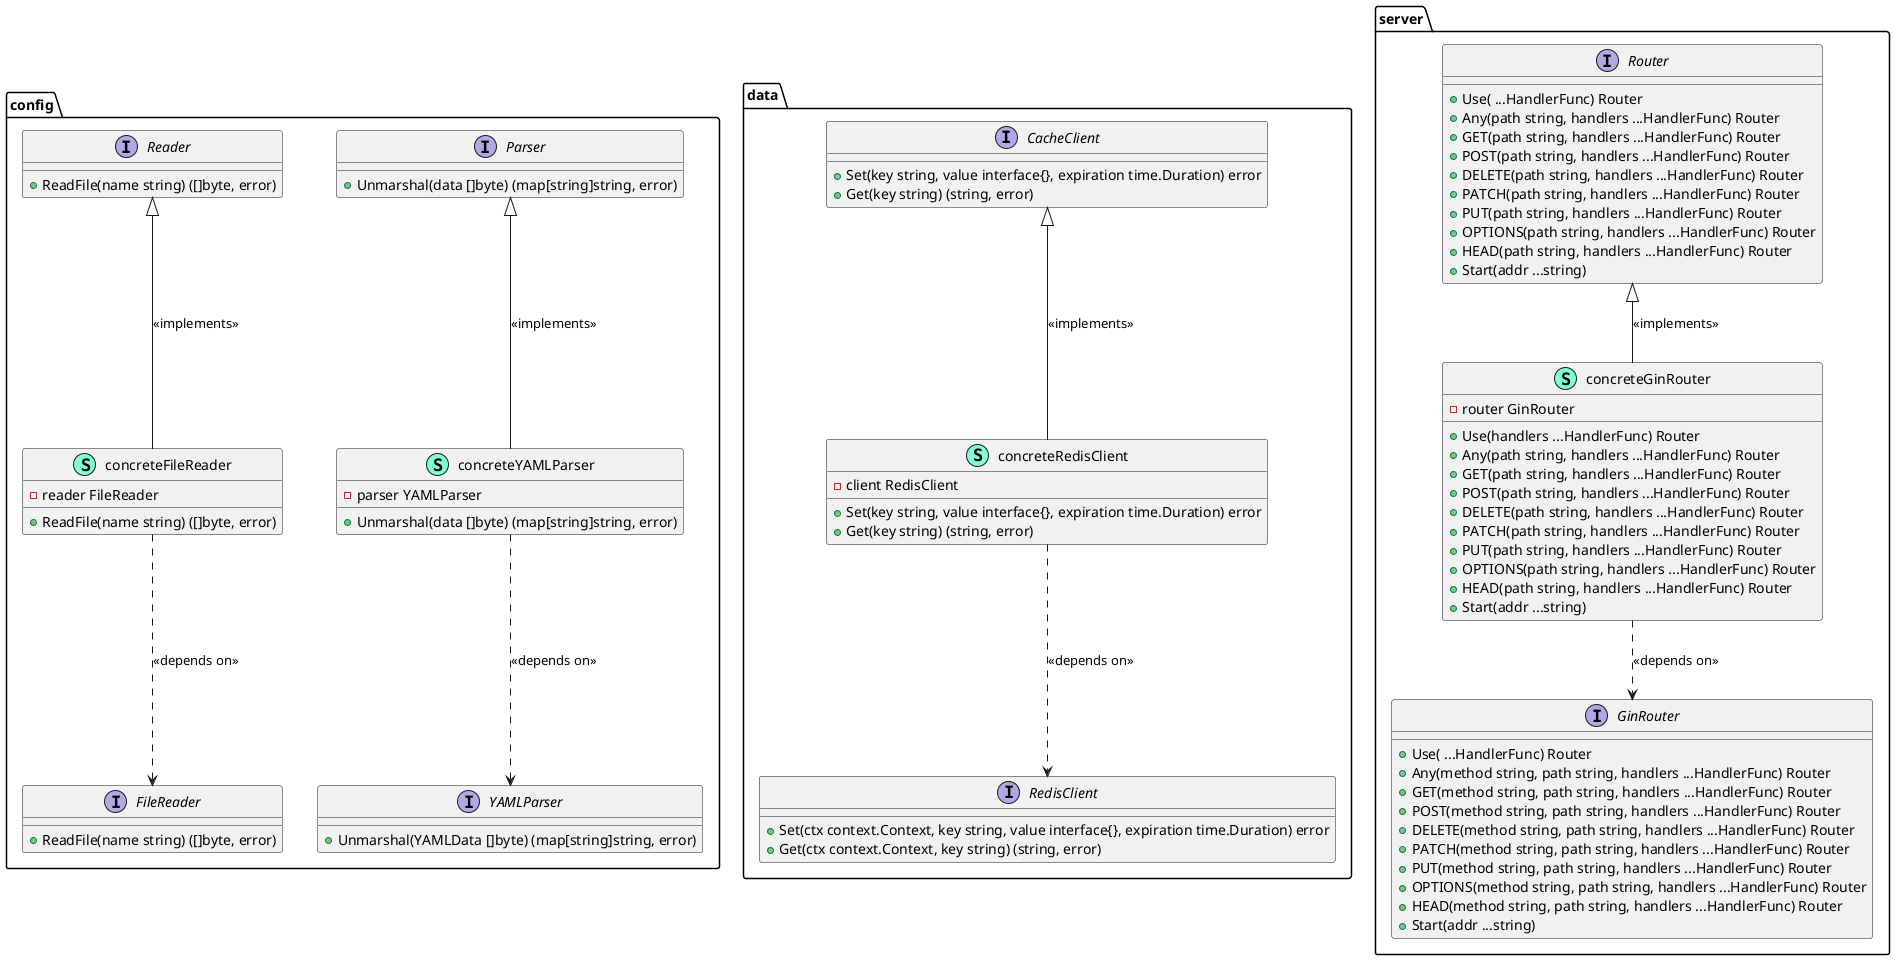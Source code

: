 @startuml
namespace config {
    interface FileReader  {
        + ReadFile(name string) ([]byte, error)
    }
    interface Parser  {
        + Unmarshal(data []byte) (map[string]string, error)
    }
    interface Reader  {
        + ReadFile(name string) ([]byte, error)
    }
    interface YAMLParser  {
        + Unmarshal(YAMLData []byte) (map[string]string, error)
    }
    class concreteFileReader << (S,Aquamarine) >> {
        - reader FileReader
        + ReadFile(name string) ([]byte, error)
    }
    class concreteYAMLParser << (S,Aquamarine) >> {
        - parser YAMLParser
        + Unmarshal(data []byte) (map[string]string, error)
    }
}

"config.Reader" <|-- "config.concreteFileReader" : << implements >>
"config.Parser" <|-- "config.concreteYAMLParser" : << implements >>
"config.concreteFileReader" ..> "config.FileReader" : << depends on >>
"config.concreteYAMLParser" ..> "config.YAMLParser" : << depends on >>

namespace data {
    interface CacheClient  {
        + Set(key string, value interface{}, expiration time.Duration) error
        + Get(key string) (string, error)
    }
    interface RedisClient  {
        + Set(ctx context.Context, key string, value interface{}, expiration time.Duration) error
        + Get(ctx context.Context, key string) (string, error)
    }
    class concreteRedisClient << (S,Aquamarine) >> {
        - client RedisClient
        + Set(key string, value interface{}, expiration time.Duration) error
        + Get(key string) (string, error)
    }
}

"data.CacheClient" <|-- "data.concreteRedisClient" : << implements >>
"data.concreteRedisClient" ..> "data.RedisClient" : << depends on >>

namespace server {
    interface GinRouter  {
        + Use( ...HandlerFunc) Router
        + Any(method string, path string, handlers ...HandlerFunc) Router
        + GET(method string, path string, handlers ...HandlerFunc) Router
        + POST(method string, path string, handlers ...HandlerFunc) Router
        + DELETE(method string, path string, handlers ...HandlerFunc) Router
        + PATCH(method string, path string, handlers ...HandlerFunc) Router
        + PUT(method string, path string, handlers ...HandlerFunc) Router
        + OPTIONS(method string, path string, handlers ...HandlerFunc) Router
        + HEAD(method string, path string, handlers ...HandlerFunc) Router
        + Start(addr ...string) 

    }
    interface Router  {
        + Use( ...HandlerFunc) Router
        + Any(path string, handlers ...HandlerFunc) Router
        + GET(path string, handlers ...HandlerFunc) Router
        + POST(path string, handlers ...HandlerFunc) Router
        + DELETE(path string, handlers ...HandlerFunc) Router
        + PATCH(path string, handlers ...HandlerFunc) Router
        + PUT(path string, handlers ...HandlerFunc) Router
        + OPTIONS(path string, handlers ...HandlerFunc) Router
        + HEAD(path string, handlers ...HandlerFunc) Router
        + Start(addr ...string) 

    }
    class concreteGinRouter << (S,Aquamarine) >> {
        - router GinRouter

        + Use(handlers ...HandlerFunc) Router
        + Any(path string, handlers ...HandlerFunc) Router
        + GET(path string, handlers ...HandlerFunc) Router
        + POST(path string, handlers ...HandlerFunc) Router
        + DELETE(path string, handlers ...HandlerFunc) Router
        + PATCH(path string, handlers ...HandlerFunc) Router
        + PUT(path string, handlers ...HandlerFunc) Router
        + OPTIONS(path string, handlers ...HandlerFunc) Router
        + HEAD(path string, handlers ...HandlerFunc) Router
        + Start(addr ...string) 

    }
}

"server.Router" <|-- "server.concreteGinRouter" : << implements >>
"server.concreteGinRouter" ..> "server.GinRouter" : << depends on >>
@enduml